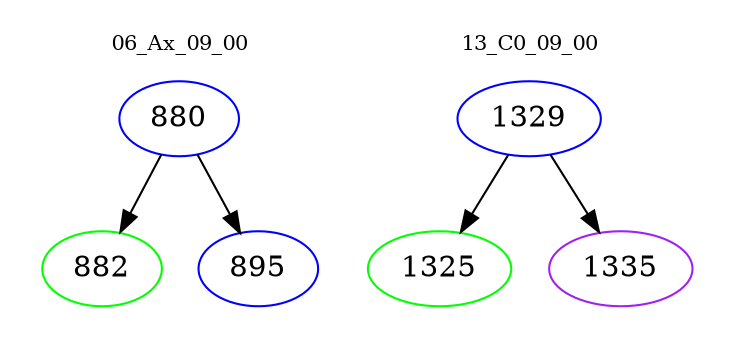 digraph{
subgraph cluster_0 {
color = white
label = "06_Ax_09_00";
fontsize=10;
T0_880 [label="880", color="blue"]
T0_880 -> T0_882 [color="black"]
T0_882 [label="882", color="green"]
T0_880 -> T0_895 [color="black"]
T0_895 [label="895", color="blue"]
}
subgraph cluster_1 {
color = white
label = "13_C0_09_00";
fontsize=10;
T1_1329 [label="1329", color="blue"]
T1_1329 -> T1_1325 [color="black"]
T1_1325 [label="1325", color="green"]
T1_1329 -> T1_1335 [color="black"]
T1_1335 [label="1335", color="purple"]
}
}
